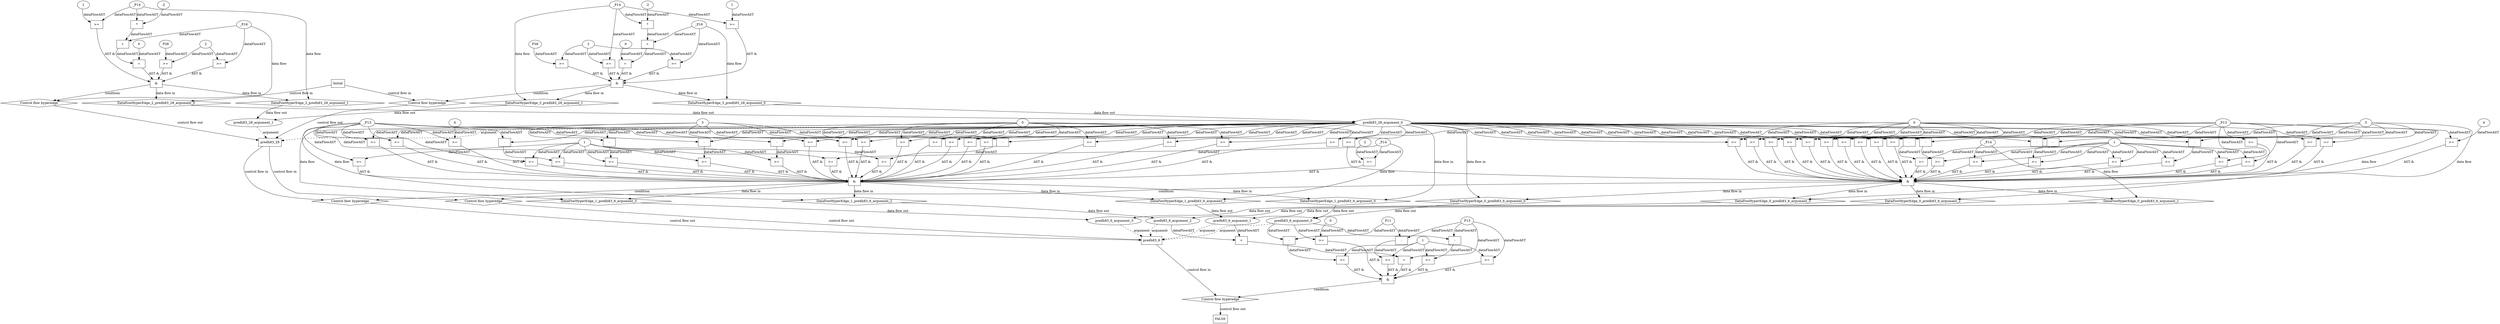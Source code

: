 digraph dag {
"predh83_28" [label="predh83_28" nodeName="predh83_28" class=cfn  shape="rect"];
"predh83_6" [label="predh83_6" nodeName="predh83_6" class=cfn  shape="rect"];
FALSE [label="FALSE" nodeName=FALSE class=cfn  shape="rect"];
Initial [label="Initial" nodeName=Initial class=cfn  shape="rect"];
ControlFowHyperEdge_0 [label="Control flow hyperedge" nodeName=ControlFowHyperEdge_0 class=controlFlowHyperEdge shape="diamond"];
"predh83_28" -> ControlFowHyperEdge_0 [label="control flow in"]
ControlFowHyperEdge_0 -> "predh83_6" [label="control flow out"]
ControlFowHyperEdge_1 [label="Control flow hyperedge" nodeName=ControlFowHyperEdge_1 class=controlFlowHyperEdge shape="diamond"];
"predh83_28" -> ControlFowHyperEdge_1 [label="control flow in"]
ControlFowHyperEdge_1 -> "predh83_6" [label="control flow out"]
ControlFowHyperEdge_2 [label="Control flow hyperedge" nodeName=ControlFowHyperEdge_2 class=controlFlowHyperEdge shape="diamond"];
"Initial" -> ControlFowHyperEdge_2 [label="control flow in"]
ControlFowHyperEdge_2 -> "predh83_28" [label="control flow out"]
ControlFowHyperEdge_3 [label="Control flow hyperedge" nodeName=ControlFowHyperEdge_3 class=controlFlowHyperEdge shape="diamond"];
"Initial" -> ControlFowHyperEdge_3 [label="control flow in"]
ControlFowHyperEdge_3 -> "predh83_28" [label="control flow out"]
ControlFowHyperEdge_4 [label="Control flow hyperedge" nodeName=ControlFowHyperEdge_4 class=controlFlowHyperEdge shape="diamond"];
"predh83_6" -> ControlFowHyperEdge_4 [label="control flow in"]
ControlFowHyperEdge_4 -> "FALSE" [label="control flow out"]
"predh83_6_argument_0" [label="predh83_6_argument_0" nodeName=argument0 class=argument  head="predh83_6" shape="oval"];
"predh83_6_argument_0" -> "predh83_6"[label="argument" style="dashed"]
"predh83_6_argument_1" [label="predh83_6_argument_1" nodeName=argument1 class=argument  head="predh83_6" shape="oval"];
"predh83_6_argument_1" -> "predh83_6"[label="argument" style="dashed"]
"predh83_6_argument_2" [label="predh83_6_argument_2" nodeName=argument2 class=argument  head="predh83_6" shape="oval"];
"predh83_6_argument_2" -> "predh83_6"[label="argument" style="dashed"]
"predh83_6_argument_3" [label="predh83_6_argument_3" nodeName=argument3 class=argument  head="predh83_6" shape="oval"];
"predh83_6_argument_3" -> "predh83_6"[label="argument" style="dashed"]
"predh83_28_argument_0" [label="predh83_28_argument_0" nodeName=argument0 class=argument  head="predh83_28" shape="oval"];
"predh83_28_argument_0" -> "predh83_28"[label="argument" style="dashed"]
"predh83_28_argument_1" [label="predh83_28_argument_1" nodeName=argument1 class=argument  head="predh83_28" shape="oval"];
"predh83_28_argument_1" -> "predh83_28"[label="argument" style="dashed"]

"xxxpredh83_6___predh83_28_0xxx_and" [label="&" nodeName="xxxpredh83_6___predh83_28_0xxx_and" class=Operator shape="rect"];
"xxxpredh83_6___predh83_28_0xxxguard18_node_0" [label=">=" nodeName="xxxpredh83_6___predh83_28_0xxxguard18_node_0" class=Operator  shape="rect"];
"predh83_28_argument_0" -> "xxxpredh83_6___predh83_28_0xxxguard18_node_0"[label="dataFlowAST"]
"xxxpredh83_6___predh83_28_0xxxguard_0_node_2" -> "xxxpredh83_6___predh83_28_0xxxguard18_node_0"[label="dataFlowAST"]

"xxxpredh83_6___predh83_28_0xxxguard18_node_0" -> "xxxpredh83_6___predh83_28_0xxx_and" [label="AST &"];
"xxxpredh83_6___predh83_28_0xxxguard20_node_0" [label=">=" nodeName="xxxpredh83_6___predh83_28_0xxxguard20_node_0" class=Operator  shape="rect"];
"xxxpredh83_6___predh83_28_0xxxguard20_node_1" [label="-" nodeName="xxxpredh83_6___predh83_28_0xxxguard20_node_1" class= Operator shape="rect"];
"xxxpredh83_6___predh83_28_0xxxguard20_node_1" -> "xxxpredh83_6___predh83_28_0xxxguard20_node_0"[label="dataFlowAST"]
"xxxpredh83_6___predh83_28_0xxxguard2_node_2" -> "xxxpredh83_6___predh83_28_0xxxguard20_node_0"[label="dataFlowAST"]
"predh83_28_argument_0" -> "xxxpredh83_6___predh83_28_0xxxguard20_node_1"[label="dataFlowAST"]
"xxxpredh83_6___predh83_28_0xxxdataFlow2_node_0" -> "xxxpredh83_6___predh83_28_0xxxguard20_node_1"[label="dataFlowAST"]

"xxxpredh83_6___predh83_28_0xxxguard20_node_0" -> "xxxpredh83_6___predh83_28_0xxx_and" [label="AST &"];
"xxxpredh83_6___predh83_28_0xxxguard8_node_0" [label=">=" nodeName="xxxpredh83_6___predh83_28_0xxxguard8_node_0" class=Operator  shape="rect"];
"xxxpredh83_6___predh83_28_0xxxguard8_node_1" [label="-" nodeName="xxxpredh83_6___predh83_28_0xxxguard8_node_1" class= Operator shape="rect"];
"xxxpredh83_6___predh83_28_0xxxguard8_node_1" -> "xxxpredh83_6___predh83_28_0xxxguard8_node_0"[label="dataFlowAST"]
"xxxpredh83_6___predh83_28_0xxxguard2_node_2" -> "xxxpredh83_6___predh83_28_0xxxguard8_node_0"[label="dataFlowAST"]
"predh83_28_argument_0" -> "xxxpredh83_6___predh83_28_0xxxguard8_node_1"[label="dataFlowAST"]
"xxxpredh83_6___predh83_28_0xxxdataFlow1_node_0" -> "xxxpredh83_6___predh83_28_0xxxguard8_node_1"[label="dataFlowAST"]

"xxxpredh83_6___predh83_28_0xxxguard8_node_0" -> "xxxpredh83_6___predh83_28_0xxx_and" [label="AST &"];
"xxxpredh83_6___predh83_28_0xxxguard1_node_0" [label=">=" nodeName="xxxpredh83_6___predh83_28_0xxxguard1_node_0" class=Operator  shape="rect"];
"predh83_28_argument_0" -> "xxxpredh83_6___predh83_28_0xxxguard1_node_0"[label="dataFlowAST"]
"xxxpredh83_6___predh83_28_0xxxguard_0_node_2" -> "xxxpredh83_6___predh83_28_0xxxguard1_node_0"[label="dataFlowAST"]

"xxxpredh83_6___predh83_28_0xxxguard1_node_0" -> "xxxpredh83_6___predh83_28_0xxx_and" [label="AST &"];
"xxxpredh83_6___predh83_28_0xxxguard9_node_0" [label=">=" nodeName="xxxpredh83_6___predh83_28_0xxxguard9_node_0" class=Operator  shape="rect"];
"predh83_28_argument_0" -> "xxxpredh83_6___predh83_28_0xxxguard9_node_0"[label="dataFlowAST"]
"xxxpredh83_6___predh83_28_0xxxguard_0_node_2" -> "xxxpredh83_6___predh83_28_0xxxguard9_node_0"[label="dataFlowAST"]

"xxxpredh83_6___predh83_28_0xxxguard9_node_0" -> "xxxpredh83_6___predh83_28_0xxx_and" [label="AST &"];
"xxxpredh83_6___predh83_28_0xxxguard17_node_0" [label=">=" nodeName="xxxpredh83_6___predh83_28_0xxxguard17_node_0" class=Operator  shape="rect"];
"predh83_28_argument_0" -> "xxxpredh83_6___predh83_28_0xxxguard17_node_0"[label="dataFlowAST"]
"xxxpredh83_6___predh83_28_0xxxdataFlow2_node_0" -> "xxxpredh83_6___predh83_28_0xxxguard17_node_0"[label="dataFlowAST"]

"xxxpredh83_6___predh83_28_0xxxguard17_node_0" -> "xxxpredh83_6___predh83_28_0xxx_and" [label="AST &"];
"xxxpredh83_6___predh83_28_0xxxguard5_node_0" [label=">=" nodeName="xxxpredh83_6___predh83_28_0xxxguard5_node_0" class=Operator  shape="rect"];
"xxxpredh83_6___predh83_28_0xxxdataFlow1_node_0" -> "xxxpredh83_6___predh83_28_0xxxguard5_node_0"[label="dataFlowAST"]
"xxxpredh83_6___predh83_28_0xxxguard2_node_2" -> "xxxpredh83_6___predh83_28_0xxxguard5_node_0"[label="dataFlowAST"]

"xxxpredh83_6___predh83_28_0xxxguard5_node_0" -> "xxxpredh83_6___predh83_28_0xxx_and" [label="AST &"];
"xxxpredh83_6___predh83_28_0xxxguard_0_node_0" [label=">=" nodeName="xxxpredh83_6___predh83_28_0xxxguard_0_node_0" class=Operator  shape="rect"];
"xxxpredh83_6___predh83_28_0xxxguard_0_node_2" [label="0" nodeName="xxxpredh83_6___predh83_28_0xxxguard_0_node_2" class=Literal ];
"predh83_28_argument_0" -> "xxxpredh83_6___predh83_28_0xxxguard_0_node_0"[label="dataFlowAST"]
"xxxpredh83_6___predh83_28_0xxxguard_0_node_2" -> "xxxpredh83_6___predh83_28_0xxxguard_0_node_0"[label="dataFlowAST"]

"xxxpredh83_6___predh83_28_0xxxguard_0_node_0" -> "xxxpredh83_6___predh83_28_0xxx_and" [label="AST &"];
"xxxpredh83_6___predh83_28_0xxxguard4_node_0" [label=">=" nodeName="xxxpredh83_6___predh83_28_0xxxguard4_node_0" class=Operator  shape="rect"];
"predh83_28_argument_0" -> "xxxpredh83_6___predh83_28_0xxxguard4_node_0"[label="dataFlowAST"]
"xxxpredh83_6___predh83_28_0xxxdataFlow2_node_0" -> "xxxpredh83_6___predh83_28_0xxxguard4_node_0"[label="dataFlowAST"]

"xxxpredh83_6___predh83_28_0xxxguard4_node_0" -> "xxxpredh83_6___predh83_28_0xxx_and" [label="AST &"];
"xxxpredh83_6___predh83_28_0xxxguard10_node_0" [label=">=" nodeName="xxxpredh83_6___predh83_28_0xxxguard10_node_0" class=Operator  shape="rect"];
"xxxpredh83_6___predh83_28_0xxxguard2_node_2" -> "xxxpredh83_6___predh83_28_0xxxguard10_node_0"[label="dataFlowAST"]
"xxxpredh83_6___predh83_28_0xxxdataFlow_0_node_0" -> "xxxpredh83_6___predh83_28_0xxxguard10_node_0"[label="dataFlowAST"]

"xxxpredh83_6___predh83_28_0xxxguard10_node_0" -> "xxxpredh83_6___predh83_28_0xxx_and" [label="AST &"];
"xxxpredh83_6___predh83_28_0xxxguard2_node_0" [label=">=" nodeName="xxxpredh83_6___predh83_28_0xxxguard2_node_0" class=Operator  shape="rect"];
"xxxpredh83_6___predh83_28_0xxxguard2_node_2" [label="1" nodeName="xxxpredh83_6___predh83_28_0xxxguard2_node_2" class=Literal ];
"xxxpredh83_6___predh83_28_0xxxdataFlow1_node_0" -> "xxxpredh83_6___predh83_28_0xxxguard2_node_0"[label="dataFlowAST"]
"xxxpredh83_6___predh83_28_0xxxguard2_node_2" -> "xxxpredh83_6___predh83_28_0xxxguard2_node_0"[label="dataFlowAST"]

"xxxpredh83_6___predh83_28_0xxxguard2_node_0" -> "xxxpredh83_6___predh83_28_0xxx_and" [label="AST &"];
"xxxpredh83_6___predh83_28_0xxxguard6_node_0" [label=">=" nodeName="xxxpredh83_6___predh83_28_0xxxguard6_node_0" class=Operator  shape="rect"];
"xxxpredh83_6___predh83_28_0xxxguard6_node_1" [label="-" nodeName="xxxpredh83_6___predh83_28_0xxxguard6_node_1" class= Operator shape="rect"];
"xxxpredh83_6___predh83_28_0xxxguard6_node_1" -> "xxxpredh83_6___predh83_28_0xxxguard6_node_0"[label="dataFlowAST"]
"xxxpredh83_6___predh83_28_0xxxguard2_node_2" -> "xxxpredh83_6___predh83_28_0xxxguard6_node_0"[label="dataFlowAST"]
"predh83_28_argument_0" -> "xxxpredh83_6___predh83_28_0xxxguard6_node_1"[label="dataFlowAST"]
"xxxpredh83_6___predh83_28_0xxxdataFlow1_node_0" -> "xxxpredh83_6___predh83_28_0xxxguard6_node_1"[label="dataFlowAST"]

"xxxpredh83_6___predh83_28_0xxxguard6_node_0" -> "xxxpredh83_6___predh83_28_0xxx_and" [label="AST &"];
"xxxpredh83_6___predh83_28_0xxxguard21_node_0" [label=">=" nodeName="xxxpredh83_6___predh83_28_0xxxguard21_node_0" class=Operator  shape="rect"];
"predh83_28_argument_0" -> "xxxpredh83_6___predh83_28_0xxxguard21_node_0"[label="dataFlowAST"]
"xxxpredh83_6___predh83_28_0xxxguard_0_node_2" -> "xxxpredh83_6___predh83_28_0xxxguard21_node_0"[label="dataFlowAST"]

"xxxpredh83_6___predh83_28_0xxxguard21_node_0" -> "xxxpredh83_6___predh83_28_0xxx_and" [label="AST &"];
"xxxpredh83_6___predh83_28_0xxxguard19_node_0" [label=">=" nodeName="xxxpredh83_6___predh83_28_0xxxguard19_node_0" class=Operator  shape="rect"];
"xxxpredh83_6___predh83_28_0xxxdataFlow1_node_0" -> "xxxpredh83_6___predh83_28_0xxxguard19_node_0"[label="dataFlowAST"]
"xxxpredh83_6___predh83_28_0xxxguard_0_node_2" -> "xxxpredh83_6___predh83_28_0xxxguard19_node_0"[label="dataFlowAST"]

"xxxpredh83_6___predh83_28_0xxxguard19_node_0" -> "xxxpredh83_6___predh83_28_0xxx_and" [label="AST &"];
"xxxpredh83_6___predh83_28_0xxxguard12_node_0" [label=">=" nodeName="xxxpredh83_6___predh83_28_0xxxguard12_node_0" class=Operator  shape="rect"];
"predh83_28_argument_0" -> "xxxpredh83_6___predh83_28_0xxxguard12_node_0"[label="dataFlowAST"]
"xxxpredh83_6___predh83_28_0xxxdataFlow1_node_0" -> "xxxpredh83_6___predh83_28_0xxxguard12_node_0"[label="dataFlowAST"]

"xxxpredh83_6___predh83_28_0xxxguard12_node_0" -> "xxxpredh83_6___predh83_28_0xxx_and" [label="AST &"];
"xxxpredh83_6___predh83_28_0xxxguard16_node_0" [label=">=" nodeName="xxxpredh83_6___predh83_28_0xxxguard16_node_0" class=Operator  shape="rect"];
"xxxpredh83_6___predh83_28_0xxxguard16_node_1" [label="-" nodeName="xxxpredh83_6___predh83_28_0xxxguard16_node_1" class= Operator shape="rect"];
"xxxpredh83_6___predh83_28_0xxxguard16_node_1" -> "xxxpredh83_6___predh83_28_0xxxguard16_node_0"[label="dataFlowAST"]
"xxxpredh83_6___predh83_28_0xxxguard2_node_2" -> "xxxpredh83_6___predh83_28_0xxxguard16_node_0"[label="dataFlowAST"]
"predh83_28_argument_0" -> "xxxpredh83_6___predh83_28_0xxxguard16_node_1"[label="dataFlowAST"]
"xxxpredh83_6___predh83_28_0xxxdataFlow2_node_0" -> "xxxpredh83_6___predh83_28_0xxxguard16_node_1"[label="dataFlowAST"]

"xxxpredh83_6___predh83_28_0xxxguard16_node_0" -> "xxxpredh83_6___predh83_28_0xxx_and" [label="AST &"];
"xxxpredh83_6___predh83_28_0xxxguard7_node_0" [label=">=" nodeName="xxxpredh83_6___predh83_28_0xxxguard7_node_0" class=Operator  shape="rect"];
"predh83_28_argument_0" -> "xxxpredh83_6___predh83_28_0xxxguard7_node_0"[label="dataFlowAST"]
"xxxpredh83_6___predh83_28_0xxxguard_0_node_2" -> "xxxpredh83_6___predh83_28_0xxxguard7_node_0"[label="dataFlowAST"]

"xxxpredh83_6___predh83_28_0xxxguard7_node_0" -> "xxxpredh83_6___predh83_28_0xxx_and" [label="AST &"];
"xxxpredh83_6___predh83_28_0xxxguard3_node_0" [label=">=" nodeName="xxxpredh83_6___predh83_28_0xxxguard3_node_0" class=Operator  shape="rect"];
"xxxpredh83_6___predh83_28_0xxxdataFlow1_node_0" -> "xxxpredh83_6___predh83_28_0xxxguard3_node_0"[label="dataFlowAST"]
"xxxpredh83_6___predh83_28_0xxxguard_0_node_2" -> "xxxpredh83_6___predh83_28_0xxxguard3_node_0"[label="dataFlowAST"]

"xxxpredh83_6___predh83_28_0xxxguard3_node_0" -> "xxxpredh83_6___predh83_28_0xxx_and" [label="AST &"];
"xxxpredh83_6___predh83_28_0xxxguard13_node_0" [label=">=" nodeName="xxxpredh83_6___predh83_28_0xxxguard13_node_0" class=Operator  shape="rect"];
"predh83_28_argument_0" -> "xxxpredh83_6___predh83_28_0xxxguard13_node_0"[label="dataFlowAST"]
"xxxpredh83_6___predh83_28_0xxxguard_0_node_2" -> "xxxpredh83_6___predh83_28_0xxxguard13_node_0"[label="dataFlowAST"]

"xxxpredh83_6___predh83_28_0xxxguard13_node_0" -> "xxxpredh83_6___predh83_28_0xxx_and" [label="AST &"];
"xxxpredh83_6___predh83_28_0xxxguard22_node_0" [label=">=" nodeName="xxxpredh83_6___predh83_28_0xxxguard22_node_0" class=Operator  shape="rect"];
"predh83_28_argument_0" -> "xxxpredh83_6___predh83_28_0xxxguard22_node_0"[label="dataFlowAST"]
"xxxpredh83_6___predh83_28_0xxxguard_0_node_2" -> "xxxpredh83_6___predh83_28_0xxxguard22_node_0"[label="dataFlowAST"]

"xxxpredh83_6___predh83_28_0xxxguard22_node_0" -> "xxxpredh83_6___predh83_28_0xxx_and" [label="AST &"];
"xxxpredh83_6___predh83_28_0xxxguard14_node_0" [label=">=" nodeName="xxxpredh83_6___predh83_28_0xxxguard14_node_0" class=Operator  shape="rect"];
"xxxpredh83_6___predh83_28_0xxxguard14_node_2" [label="4" nodeName="xxxpredh83_6___predh83_28_0xxxguard14_node_2" class=Literal ];
"xxxpredh83_6___predh83_28_0xxxdataFlow1_node_0" -> "xxxpredh83_6___predh83_28_0xxxguard14_node_0"[label="dataFlowAST"]
"xxxpredh83_6___predh83_28_0xxxguard14_node_2" -> "xxxpredh83_6___predh83_28_0xxxguard14_node_0"[label="dataFlowAST"]

"xxxpredh83_6___predh83_28_0xxxguard14_node_0" -> "xxxpredh83_6___predh83_28_0xxx_and" [label="AST &"];
"xxxpredh83_6___predh83_28_0xxxguard11_node_0" [label=">=" nodeName="xxxpredh83_6___predh83_28_0xxxguard11_node_0" class=Operator  shape="rect"];
"xxxpredh83_6___predh83_28_0xxxguard11_node_1" [label="-" nodeName="xxxpredh83_6___predh83_28_0xxxguard11_node_1" class= Operator shape="rect"];
"xxxpredh83_6___predh83_28_0xxxguard11_node_1" -> "xxxpredh83_6___predh83_28_0xxxguard11_node_0"[label="dataFlowAST"]
"xxxpredh83_6___predh83_28_0xxxguard2_node_2" -> "xxxpredh83_6___predh83_28_0xxxguard11_node_0"[label="dataFlowAST"]
"predh83_28_argument_0" -> "xxxpredh83_6___predh83_28_0xxxguard11_node_1"[label="dataFlowAST"]
"xxxpredh83_6___predh83_28_0xxxdataFlow2_node_0" -> "xxxpredh83_6___predh83_28_0xxxguard11_node_1"[label="dataFlowAST"]

"xxxpredh83_6___predh83_28_0xxxguard11_node_0" -> "xxxpredh83_6___predh83_28_0xxx_and" [label="AST &"];
"xxxpredh83_6___predh83_28_0xxxguard15_node_0" [label=">=" nodeName="xxxpredh83_6___predh83_28_0xxxguard15_node_0" class=Operator  shape="rect"];
"predh83_28_argument_0" -> "xxxpredh83_6___predh83_28_0xxxguard15_node_0"[label="dataFlowAST"]
"xxxpredh83_6___predh83_28_0xxxdataFlow1_node_0" -> "xxxpredh83_6___predh83_28_0xxxguard15_node_0"[label="dataFlowAST"]

"xxxpredh83_6___predh83_28_0xxxguard15_node_0" -> "xxxpredh83_6___predh83_28_0xxx_and" [label="AST &"];
"xxxpredh83_6___predh83_28_0xxx_and" -> "ControlFowHyperEdge_0" [label="condition"];
"xxxpredh83_6___predh83_28_0xxxdataFlow_0_node_0" [label="_P14" nodeName="xxxpredh83_6___predh83_28_0xxxdataFlow_0_node_0" class=Constant ];

"xxxpredh83_6___predh83_28_0xxxdataFlow_0_node_0" -> "DataFowHyperEdge_0_predh83_6_argument_1" [label="data flow"];
"xxxpredh83_6___predh83_28_0xxxdataFlow1_node_0" [label="_P13" nodeName="xxxpredh83_6___predh83_28_0xxxdataFlow1_node_0" class=Constant ];

"xxxpredh83_6___predh83_28_0xxxdataFlow1_node_0" -> "DataFowHyperEdge_0_predh83_6_argument_2" [label="data flow"];
"xxxpredh83_6___predh83_28_0xxxdataFlow2_node_0" [label="3" nodeName="xxxpredh83_6___predh83_28_0xxxdataFlow2_node_0" class=Literal ];

"xxxpredh83_6___predh83_28_0xxxdataFlow2_node_0" -> "DataFowHyperEdge_0_predh83_6_argument_3" [label="data flow"];
"xxxpredh83_6___predh83_28_1xxx_and" [label="&" nodeName="xxxpredh83_6___predh83_28_1xxx_and" class=Operator shape="rect"];
"xxxpredh83_6___predh83_28_1xxxguard12_node_0" [label=">=" nodeName="xxxpredh83_6___predh83_28_1xxxguard12_node_0" class=Operator  shape="rect"];
"predh83_28_argument_0" -> "xxxpredh83_6___predh83_28_1xxxguard12_node_0"[label="dataFlowAST"]
"xxxpredh83_6___predh83_28_1xxxguard2_node_2" -> "xxxpredh83_6___predh83_28_1xxxguard12_node_0"[label="dataFlowAST"]

"xxxpredh83_6___predh83_28_1xxxguard12_node_0" -> "xxxpredh83_6___predh83_28_1xxx_and" [label="AST &"];
"xxxpredh83_6___predh83_28_1xxxguard3_node_0" [label=">=" nodeName="xxxpredh83_6___predh83_28_1xxxguard3_node_0" class=Operator  shape="rect"];
"predh83_28_argument_0" -> "xxxpredh83_6___predh83_28_1xxxguard3_node_0"[label="dataFlowAST"]
"xxxpredh83_6___predh83_28_1xxxguard2_node_2" -> "xxxpredh83_6___predh83_28_1xxxguard3_node_0"[label="dataFlowAST"]

"xxxpredh83_6___predh83_28_1xxxguard3_node_0" -> "xxxpredh83_6___predh83_28_1xxx_and" [label="AST &"];
"xxxpredh83_6___predh83_28_1xxxguard_0_node_0" [label=">=" nodeName="xxxpredh83_6___predh83_28_1xxxguard_0_node_0" class=Operator  shape="rect"];
"xxxpredh83_6___predh83_28_1xxxguard_0_node_1" [label="-" nodeName="xxxpredh83_6___predh83_28_1xxxguard_0_node_1" class= Operator shape="rect"];
"xxxpredh83_6___predh83_28_1xxxguard_0_node_4" [label="1" nodeName="xxxpredh83_6___predh83_28_1xxxguard_0_node_4" class=Literal ];
"xxxpredh83_6___predh83_28_1xxxguard_0_node_1" -> "xxxpredh83_6___predh83_28_1xxxguard_0_node_0"[label="dataFlowAST"]
"xxxpredh83_6___predh83_28_1xxxguard_0_node_4" -> "xxxpredh83_6___predh83_28_1xxxguard_0_node_0"[label="dataFlowAST"]
"predh83_28_argument_0" -> "xxxpredh83_6___predh83_28_1xxxguard_0_node_1"[label="dataFlowAST"]
"xxxpredh83_6___predh83_28_1xxxdataFlow1_node_0" -> "xxxpredh83_6___predh83_28_1xxxguard_0_node_1"[label="dataFlowAST"]

"xxxpredh83_6___predh83_28_1xxxguard_0_node_0" -> "xxxpredh83_6___predh83_28_1xxx_and" [label="AST &"];
"xxxpredh83_6___predh83_28_1xxxguard9_node_0" [label=">=" nodeName="xxxpredh83_6___predh83_28_1xxxguard9_node_0" class=Operator  shape="rect"];
"predh83_28_argument_0" -> "xxxpredh83_6___predh83_28_1xxxguard9_node_0"[label="dataFlowAST"]
"xxxpredh83_6___predh83_28_1xxxdataFlow2_node_0" -> "xxxpredh83_6___predh83_28_1xxxguard9_node_0"[label="dataFlowAST"]

"xxxpredh83_6___predh83_28_1xxxguard9_node_0" -> "xxxpredh83_6___predh83_28_1xxx_and" [label="AST &"];
"xxxpredh83_6___predh83_28_1xxxguard10_node_0" [label=">=" nodeName="xxxpredh83_6___predh83_28_1xxxguard10_node_0" class=Operator  shape="rect"];
"xxxpredh83_6___predh83_28_1xxxguard10_node_2" [label="2" nodeName="xxxpredh83_6___predh83_28_1xxxguard10_node_2" class=Literal ];
"xxxpredh83_6___predh83_28_1xxxdataFlow_0_node_0" -> "xxxpredh83_6___predh83_28_1xxxguard10_node_0"[label="dataFlowAST"]
"xxxpredh83_6___predh83_28_1xxxguard10_node_2" -> "xxxpredh83_6___predh83_28_1xxxguard10_node_0"[label="dataFlowAST"]

"xxxpredh83_6___predh83_28_1xxxguard10_node_0" -> "xxxpredh83_6___predh83_28_1xxx_and" [label="AST &"];
"xxxpredh83_6___predh83_28_1xxxguard15_node_0" [label=">=" nodeName="xxxpredh83_6___predh83_28_1xxxguard15_node_0" class=Operator  shape="rect"];
"predh83_28_argument_0" -> "xxxpredh83_6___predh83_28_1xxxguard15_node_0"[label="dataFlowAST"]
"xxxpredh83_6___predh83_28_1xxxguard2_node_2" -> "xxxpredh83_6___predh83_28_1xxxguard15_node_0"[label="dataFlowAST"]

"xxxpredh83_6___predh83_28_1xxxguard15_node_0" -> "xxxpredh83_6___predh83_28_1xxx_and" [label="AST &"];
"xxxpredh83_6___predh83_28_1xxxguard13_node_0" [label=">=" nodeName="xxxpredh83_6___predh83_28_1xxxguard13_node_0" class=Operator  shape="rect"];
"xxxpredh83_6___predh83_28_1xxxguard13_node_1" [label="-" nodeName="xxxpredh83_6___predh83_28_1xxxguard13_node_1" class= Operator shape="rect"];
"xxxpredh83_6___predh83_28_1xxxguard13_node_1" -> "xxxpredh83_6___predh83_28_1xxxguard13_node_0"[label="dataFlowAST"]
"xxxpredh83_6___predh83_28_1xxxguard_0_node_4" -> "xxxpredh83_6___predh83_28_1xxxguard13_node_0"[label="dataFlowAST"]
"predh83_28_argument_0" -> "xxxpredh83_6___predh83_28_1xxxguard13_node_1"[label="dataFlowAST"]
"xxxpredh83_6___predh83_28_1xxxdataFlow2_node_0" -> "xxxpredh83_6___predh83_28_1xxxguard13_node_1"[label="dataFlowAST"]

"xxxpredh83_6___predh83_28_1xxxguard13_node_0" -> "xxxpredh83_6___predh83_28_1xxx_and" [label="AST &"];
"xxxpredh83_6___predh83_28_1xxxguard21_node_0" [label=">=" nodeName="xxxpredh83_6___predh83_28_1xxxguard21_node_0" class=Operator  shape="rect"];
"xxxpredh83_6___predh83_28_1xxxdataFlow1_node_0" -> "xxxpredh83_6___predh83_28_1xxxguard21_node_0"[label="dataFlowAST"]
"xxxpredh83_6___predh83_28_1xxxguard2_node_2" -> "xxxpredh83_6___predh83_28_1xxxguard21_node_0"[label="dataFlowAST"]

"xxxpredh83_6___predh83_28_1xxxguard21_node_0" -> "xxxpredh83_6___predh83_28_1xxx_and" [label="AST &"];
"xxxpredh83_6___predh83_28_1xxxguard8_node_0" [label=">=" nodeName="xxxpredh83_6___predh83_28_1xxxguard8_node_0" class=Operator  shape="rect"];
"predh83_28_argument_0" -> "xxxpredh83_6___predh83_28_1xxxguard8_node_0"[label="dataFlowAST"]
"xxxpredh83_6___predh83_28_1xxxguard2_node_2" -> "xxxpredh83_6___predh83_28_1xxxguard8_node_0"[label="dataFlowAST"]

"xxxpredh83_6___predh83_28_1xxxguard8_node_0" -> "xxxpredh83_6___predh83_28_1xxx_and" [label="AST &"];
"xxxpredh83_6___predh83_28_1xxxguard5_node_0" [label=">=" nodeName="xxxpredh83_6___predh83_28_1xxxguard5_node_0" class=Operator  shape="rect"];
"xxxpredh83_6___predh83_28_1xxxguard5_node_2" [label="4" nodeName="xxxpredh83_6___predh83_28_1xxxguard5_node_2" class=Literal ];
"xxxpredh83_6___predh83_28_1xxxdataFlow1_node_0" -> "xxxpredh83_6___predh83_28_1xxxguard5_node_0"[label="dataFlowAST"]
"xxxpredh83_6___predh83_28_1xxxguard5_node_2" -> "xxxpredh83_6___predh83_28_1xxxguard5_node_0"[label="dataFlowAST"]

"xxxpredh83_6___predh83_28_1xxxguard5_node_0" -> "xxxpredh83_6___predh83_28_1xxx_and" [label="AST &"];
"xxxpredh83_6___predh83_28_1xxxguard2_node_0" [label=">=" nodeName="xxxpredh83_6___predh83_28_1xxxguard2_node_0" class=Operator  shape="rect"];
"xxxpredh83_6___predh83_28_1xxxguard2_node_2" [label="0" nodeName="xxxpredh83_6___predh83_28_1xxxguard2_node_2" class=Literal ];
"predh83_28_argument_0" -> "xxxpredh83_6___predh83_28_1xxxguard2_node_0"[label="dataFlowAST"]
"xxxpredh83_6___predh83_28_1xxxguard2_node_2" -> "xxxpredh83_6___predh83_28_1xxxguard2_node_0"[label="dataFlowAST"]

"xxxpredh83_6___predh83_28_1xxxguard2_node_0" -> "xxxpredh83_6___predh83_28_1xxx_and" [label="AST &"];
"xxxpredh83_6___predh83_28_1xxxguard22_node_0" [label=">=" nodeName="xxxpredh83_6___predh83_28_1xxxguard22_node_0" class=Operator  shape="rect"];
"xxxpredh83_6___predh83_28_1xxxguard22_node_1" [label="-" nodeName="xxxpredh83_6___predh83_28_1xxxguard22_node_1" class= Operator shape="rect"];
"xxxpredh83_6___predh83_28_1xxxguard22_node_1" -> "xxxpredh83_6___predh83_28_1xxxguard22_node_0"[label="dataFlowAST"]
"xxxpredh83_6___predh83_28_1xxxguard_0_node_4" -> "xxxpredh83_6___predh83_28_1xxxguard22_node_0"[label="dataFlowAST"]
"predh83_28_argument_0" -> "xxxpredh83_6___predh83_28_1xxxguard22_node_1"[label="dataFlowAST"]
"xxxpredh83_6___predh83_28_1xxxdataFlow2_node_0" -> "xxxpredh83_6___predh83_28_1xxxguard22_node_1"[label="dataFlowAST"]

"xxxpredh83_6___predh83_28_1xxxguard22_node_0" -> "xxxpredh83_6___predh83_28_1xxx_and" [label="AST &"];
"xxxpredh83_6___predh83_28_1xxxguard19_node_0" [label=">=" nodeName="xxxpredh83_6___predh83_28_1xxxguard19_node_0" class=Operator  shape="rect"];
"predh83_28_argument_0" -> "xxxpredh83_6___predh83_28_1xxxguard19_node_0"[label="dataFlowAST"]
"xxxpredh83_6___predh83_28_1xxxdataFlow1_node_0" -> "xxxpredh83_6___predh83_28_1xxxguard19_node_0"[label="dataFlowAST"]

"xxxpredh83_6___predh83_28_1xxxguard19_node_0" -> "xxxpredh83_6___predh83_28_1xxx_and" [label="AST &"];
"xxxpredh83_6___predh83_28_1xxxguard23_node_0" [label=">=" nodeName="xxxpredh83_6___predh83_28_1xxxguard23_node_0" class=Operator  shape="rect"];
"predh83_28_argument_0" -> "xxxpredh83_6___predh83_28_1xxxguard23_node_0"[label="dataFlowAST"]
"xxxpredh83_6___predh83_28_1xxxdataFlow2_node_0" -> "xxxpredh83_6___predh83_28_1xxxguard23_node_0"[label="dataFlowAST"]

"xxxpredh83_6___predh83_28_1xxxguard23_node_0" -> "xxxpredh83_6___predh83_28_1xxx_and" [label="AST &"];
"xxxpredh83_6___predh83_28_1xxxguard4_node_0" [label=">=" nodeName="xxxpredh83_6___predh83_28_1xxxguard4_node_0" class=Operator  shape="rect"];
"xxxpredh83_6___predh83_28_1xxxdataFlow1_node_0" -> "xxxpredh83_6___predh83_28_1xxxguard4_node_0"[label="dataFlowAST"]
"xxxpredh83_6___predh83_28_1xxxguard2_node_2" -> "xxxpredh83_6___predh83_28_1xxxguard4_node_0"[label="dataFlowAST"]

"xxxpredh83_6___predh83_28_1xxxguard4_node_0" -> "xxxpredh83_6___predh83_28_1xxx_and" [label="AST &"];
"xxxpredh83_6___predh83_28_1xxxguard1_node_0" [label=">=" nodeName="xxxpredh83_6___predh83_28_1xxxguard1_node_0" class=Operator  shape="rect"];
"xxxpredh83_6___predh83_28_1xxxguard1_node_1" [label="-" nodeName="xxxpredh83_6___predh83_28_1xxxguard1_node_1" class= Operator shape="rect"];
"xxxpredh83_6___predh83_28_1xxxguard1_node_1" -> "xxxpredh83_6___predh83_28_1xxxguard1_node_0"[label="dataFlowAST"]
"xxxpredh83_6___predh83_28_1xxxguard_0_node_4" -> "xxxpredh83_6___predh83_28_1xxxguard1_node_0"[label="dataFlowAST"]
"predh83_28_argument_0" -> "xxxpredh83_6___predh83_28_1xxxguard1_node_1"[label="dataFlowAST"]
"xxxpredh83_6___predh83_28_1xxxdataFlow1_node_0" -> "xxxpredh83_6___predh83_28_1xxxguard1_node_1"[label="dataFlowAST"]

"xxxpredh83_6___predh83_28_1xxxguard1_node_0" -> "xxxpredh83_6___predh83_28_1xxx_and" [label="AST &"];
"xxxpredh83_6___predh83_28_1xxxguard18_node_0" [label=">=" nodeName="xxxpredh83_6___predh83_28_1xxxguard18_node_0" class=Operator  shape="rect"];
"xxxpredh83_6___predh83_28_1xxxdataFlow1_node_0" -> "xxxpredh83_6___predh83_28_1xxxguard18_node_0"[label="dataFlowAST"]
"xxxpredh83_6___predh83_28_1xxxguard_0_node_4" -> "xxxpredh83_6___predh83_28_1xxxguard18_node_0"[label="dataFlowAST"]

"xxxpredh83_6___predh83_28_1xxxguard18_node_0" -> "xxxpredh83_6___predh83_28_1xxx_and" [label="AST &"];
"xxxpredh83_6___predh83_28_1xxxguard6_node_0" [label=">=" nodeName="xxxpredh83_6___predh83_28_1xxxguard6_node_0" class=Operator  shape="rect"];
"predh83_28_argument_0" -> "xxxpredh83_6___predh83_28_1xxxguard6_node_0"[label="dataFlowAST"]
"xxxpredh83_6___predh83_28_1xxxguard2_node_2" -> "xxxpredh83_6___predh83_28_1xxxguard6_node_0"[label="dataFlowAST"]

"xxxpredh83_6___predh83_28_1xxxguard6_node_0" -> "xxxpredh83_6___predh83_28_1xxx_and" [label="AST &"];
"xxxpredh83_6___predh83_28_1xxxguard20_node_0" [label=">=" nodeName="xxxpredh83_6___predh83_28_1xxxguard20_node_0" class=Operator  shape="rect"];
"predh83_28_argument_0" -> "xxxpredh83_6___predh83_28_1xxxguard20_node_0"[label="dataFlowAST"]
"xxxpredh83_6___predh83_28_1xxxguard2_node_2" -> "xxxpredh83_6___predh83_28_1xxxguard20_node_0"[label="dataFlowAST"]

"xxxpredh83_6___predh83_28_1xxxguard20_node_0" -> "xxxpredh83_6___predh83_28_1xxx_and" [label="AST &"];
"xxxpredh83_6___predh83_28_1xxxguard16_node_0" [label=">=" nodeName="xxxpredh83_6___predh83_28_1xxxguard16_node_0" class=Operator  shape="rect"];
"xxxpredh83_6___predh83_28_1xxxdataFlow_0_node_0" -> "xxxpredh83_6___predh83_28_1xxxguard16_node_0"[label="dataFlowAST"]
"xxxpredh83_6___predh83_28_1xxxdataFlow1_node_0" -> "xxxpredh83_6___predh83_28_1xxxguard16_node_0"[label="dataFlowAST"]

"xxxpredh83_6___predh83_28_1xxxguard16_node_0" -> "xxxpredh83_6___predh83_28_1xxx_and" [label="AST &"];
"xxxpredh83_6___predh83_28_1xxxguard11_node_0" [label=">=" nodeName="xxxpredh83_6___predh83_28_1xxxguard11_node_0" class=Operator  shape="rect"];
"xxxpredh83_6___predh83_28_1xxxdataFlow1_node_0" -> "xxxpredh83_6___predh83_28_1xxxguard11_node_0"[label="dataFlowAST"]
"xxxpredh83_6___predh83_28_1xxxguard_0_node_4" -> "xxxpredh83_6___predh83_28_1xxxguard11_node_0"[label="dataFlowAST"]

"xxxpredh83_6___predh83_28_1xxxguard11_node_0" -> "xxxpredh83_6___predh83_28_1xxx_and" [label="AST &"];
"xxxpredh83_6___predh83_28_1xxxguard7_node_0" [label=">=" nodeName="xxxpredh83_6___predh83_28_1xxxguard7_node_0" class=Operator  shape="rect"];
"predh83_28_argument_0" -> "xxxpredh83_6___predh83_28_1xxxguard7_node_0"[label="dataFlowAST"]
"xxxpredh83_6___predh83_28_1xxxdataFlow1_node_0" -> "xxxpredh83_6___predh83_28_1xxxguard7_node_0"[label="dataFlowAST"]

"xxxpredh83_6___predh83_28_1xxxguard7_node_0" -> "xxxpredh83_6___predh83_28_1xxx_and" [label="AST &"];
"xxxpredh83_6___predh83_28_1xxxguard17_node_0" [label=">=" nodeName="xxxpredh83_6___predh83_28_1xxxguard17_node_0" class=Operator  shape="rect"];
"xxxpredh83_6___predh83_28_1xxxguard17_node_1" [label="-" nodeName="xxxpredh83_6___predh83_28_1xxxguard17_node_1" class= Operator shape="rect"];
"xxxpredh83_6___predh83_28_1xxxguard17_node_1" -> "xxxpredh83_6___predh83_28_1xxxguard17_node_0"[label="dataFlowAST"]
"xxxpredh83_6___predh83_28_1xxxguard_0_node_4" -> "xxxpredh83_6___predh83_28_1xxxguard17_node_0"[label="dataFlowAST"]
"predh83_28_argument_0" -> "xxxpredh83_6___predh83_28_1xxxguard17_node_1"[label="dataFlowAST"]
"xxxpredh83_6___predh83_28_1xxxdataFlow2_node_0" -> "xxxpredh83_6___predh83_28_1xxxguard17_node_1"[label="dataFlowAST"]

"xxxpredh83_6___predh83_28_1xxxguard17_node_0" -> "xxxpredh83_6___predh83_28_1xxx_and" [label="AST &"];
"xxxpredh83_6___predh83_28_1xxxguard14_node_0" [label=">=" nodeName="xxxpredh83_6___predh83_28_1xxxguard14_node_0" class=Operator  shape="rect"];
"predh83_28_argument_0" -> "xxxpredh83_6___predh83_28_1xxxguard14_node_0"[label="dataFlowAST"]
"xxxpredh83_6___predh83_28_1xxxguard2_node_2" -> "xxxpredh83_6___predh83_28_1xxxguard14_node_0"[label="dataFlowAST"]

"xxxpredh83_6___predh83_28_1xxxguard14_node_0" -> "xxxpredh83_6___predh83_28_1xxx_and" [label="AST &"];
"xxxpredh83_6___predh83_28_1xxx_and" -> "ControlFowHyperEdge_1" [label="condition"];
"xxxpredh83_6___predh83_28_1xxxdataFlow_0_node_0" [label="_P14" nodeName="xxxpredh83_6___predh83_28_1xxxdataFlow_0_node_0" class=Constant ];

"xxxpredh83_6___predh83_28_1xxxdataFlow_0_node_0" -> "DataFowHyperEdge_1_predh83_6_argument_1" [label="data flow"];
"xxxpredh83_6___predh83_28_1xxxdataFlow1_node_0" [label="_P13" nodeName="xxxpredh83_6___predh83_28_1xxxdataFlow1_node_0" class=Constant ];

"xxxpredh83_6___predh83_28_1xxxdataFlow1_node_0" -> "DataFowHyperEdge_1_predh83_6_argument_2" [label="data flow"];
"xxxpredh83_6___predh83_28_1xxxdataFlow2_node_0" [label="3" nodeName="xxxpredh83_6___predh83_28_1xxxdataFlow2_node_0" class=Literal ];

"xxxpredh83_6___predh83_28_1xxxdataFlow2_node_0" -> "DataFowHyperEdge_1_predh83_6_argument_3" [label="data flow"];
"xxxpredh83_28___Initial_2xxx_and" [label="&" nodeName="xxxpredh83_28___Initial_2xxx_and" class=Operator shape="rect"];
"xxxpredh83_28___Initial_2xxxguard_0_node_0" [label=">=" nodeName="xxxpredh83_28___Initial_2xxxguard_0_node_0" class=Operator  shape="rect"];
"xxxpredh83_28___Initial_2xxxguard_0_node_1" [label="1" nodeName="xxxpredh83_28___Initial_2xxxguard_0_node_1" class=Literal ];
"xxxpredh83_28___Initial_2xxxguard_0_node_1" -> "xxxpredh83_28___Initial_2xxxguard_0_node_0"[label="dataFlowAST"]
"xxxpredh83_28___Initial_2xxxdataFlow1_node_0" -> "xxxpredh83_28___Initial_2xxxguard_0_node_0"[label="dataFlowAST"]

"xxxpredh83_28___Initial_2xxxguard_0_node_0" -> "xxxpredh83_28___Initial_2xxx_and" [label="AST &"];
"xxxpredh83_28___Initial_2xxxguard1_node_0" [label=">=" nodeName="xxxpredh83_28___Initial_2xxxguard1_node_0" class=Operator  shape="rect"];
"xxxpredh83_28___Initial_2xxxguard1_node_2" [label="2" nodeName="xxxpredh83_28___Initial_2xxxguard1_node_2" class=Literal ];
"xxxpredh83_28___Initial_2xxxdataFlow_0_node_0" -> "xxxpredh83_28___Initial_2xxxguard1_node_0"[label="dataFlowAST"]
"xxxpredh83_28___Initial_2xxxguard1_node_2" -> "xxxpredh83_28___Initial_2xxxguard1_node_0"[label="dataFlowAST"]

"xxxpredh83_28___Initial_2xxxguard1_node_0" -> "xxxpredh83_28___Initial_2xxx_and" [label="AST &"];
"xxxpredh83_28___Initial_2xxxguard2_node_0" [label=">=" nodeName="xxxpredh83_28___Initial_2xxxguard2_node_0" class=Operator  shape="rect"];
"xxxpredh83_28___Initial_2xxxguard2_node_1" [label="P38" nodeName="xxxpredh83_28___Initial_2xxxguard2_node_1" class=Constant ];
"xxxpredh83_28___Initial_2xxxguard2_node_1" -> "xxxpredh83_28___Initial_2xxxguard2_node_0"[label="dataFlowAST"]
"xxxpredh83_28___Initial_2xxxguard1_node_2" -> "xxxpredh83_28___Initial_2xxxguard2_node_0"[label="dataFlowAST"]

"xxxpredh83_28___Initial_2xxxguard2_node_0" -> "xxxpredh83_28___Initial_2xxx_and" [label="AST &"];
"xxxpredh83_28___Initial_2xxxguard3_node_0" [label="=" nodeName="xxxpredh83_28___Initial_2xxxguard3_node_0" class=Operator  shape="rect"];
"xxxpredh83_28___Initial_2xxxguard3_node_1" [label="+" nodeName="xxxpredh83_28___Initial_2xxxguard3_node_1" class= Operator shape="rect"];
"xxxpredh83_28___Initial_2xxxguard3_node_2" [label="*" nodeName="xxxpredh83_28___Initial_2xxxguard3_node_2" class=Operator  shape="rect"];
"xxxpredh83_28___Initial_2xxxguard3_node_3" [label="-2" nodeName="xxxpredh83_28___Initial_2xxxguard3_node_3" class=Coeff ];
"xxxpredh83_28___Initial_2xxxguard3_node_6" [label="0" nodeName="xxxpredh83_28___Initial_2xxxguard3_node_6" class=Literal ];
"xxxpredh83_28___Initial_2xxxguard3_node_1" -> "xxxpredh83_28___Initial_2xxxguard3_node_0"[label="dataFlowAST"]
"xxxpredh83_28___Initial_2xxxguard3_node_6" -> "xxxpredh83_28___Initial_2xxxguard3_node_0"[label="dataFlowAST"]
"xxxpredh83_28___Initial_2xxxguard3_node_2" -> "xxxpredh83_28___Initial_2xxxguard3_node_1"[label="dataFlowAST"]
"xxxpredh83_28___Initial_2xxxdataFlow_0_node_0" -> "xxxpredh83_28___Initial_2xxxguard3_node_1"[label="dataFlowAST"]
"xxxpredh83_28___Initial_2xxxguard3_node_3" -> "xxxpredh83_28___Initial_2xxxguard3_node_2"[label="dataFlowAST"]
"xxxpredh83_28___Initial_2xxxdataFlow1_node_0" -> "xxxpredh83_28___Initial_2xxxguard3_node_2"[label="dataFlowAST"]

"xxxpredh83_28___Initial_2xxxguard3_node_0" -> "xxxpredh83_28___Initial_2xxx_and" [label="AST &"];
"xxxpredh83_28___Initial_2xxx_and" -> "ControlFowHyperEdge_2" [label="condition"];
"xxxpredh83_28___Initial_2xxxdataFlow_0_node_0" [label="_P16" nodeName="xxxpredh83_28___Initial_2xxxdataFlow_0_node_0" class=Constant ];

"xxxpredh83_28___Initial_2xxxdataFlow_0_node_0" -> "DataFowHyperEdge_2_predh83_28_argument_0" [label="data flow"];
"xxxpredh83_28___Initial_2xxxdataFlow1_node_0" [label="_P14" nodeName="xxxpredh83_28___Initial_2xxxdataFlow1_node_0" class=Constant ];

"xxxpredh83_28___Initial_2xxxdataFlow1_node_0" -> "DataFowHyperEdge_2_predh83_28_argument_1" [label="data flow"];
"xxxpredh83_28___Initial_3xxx_and" [label="&" nodeName="xxxpredh83_28___Initial_3xxx_and" class=Operator shape="rect"];
"xxxpredh83_28___Initial_3xxxguard4_node_0" [label=">=" nodeName="xxxpredh83_28___Initial_3xxxguard4_node_0" class=Operator  shape="rect"];
"xxxpredh83_28___Initial_3xxxdataFlow_0_node_0" -> "xxxpredh83_28___Initial_3xxxguard4_node_0"[label="dataFlowAST"]
"xxxpredh83_28___Initial_3xxxguard1_node_2" -> "xxxpredh83_28___Initial_3xxxguard4_node_0"[label="dataFlowAST"]

"xxxpredh83_28___Initial_3xxxguard4_node_0" -> "xxxpredh83_28___Initial_3xxx_and" [label="AST &"];
"xxxpredh83_28___Initial_3xxxguard_0_node_0" [label="=" nodeName="xxxpredh83_28___Initial_3xxxguard_0_node_0" class=Operator  shape="rect"];
"xxxpredh83_28___Initial_3xxxguard_0_node_1" [label="+" nodeName="xxxpredh83_28___Initial_3xxxguard_0_node_1" class= Operator shape="rect"];
"xxxpredh83_28___Initial_3xxxguard_0_node_2" [label="*" nodeName="xxxpredh83_28___Initial_3xxxguard_0_node_2" class=Operator  shape="rect"];
"xxxpredh83_28___Initial_3xxxguard_0_node_3" [label="-2" nodeName="xxxpredh83_28___Initial_3xxxguard_0_node_3" class=Coeff ];
"xxxpredh83_28___Initial_3xxxguard_0_node_6" [label="0" nodeName="xxxpredh83_28___Initial_3xxxguard_0_node_6" class=Literal ];
"xxxpredh83_28___Initial_3xxxguard_0_node_1" -> "xxxpredh83_28___Initial_3xxxguard_0_node_0"[label="dataFlowAST"]
"xxxpredh83_28___Initial_3xxxguard_0_node_6" -> "xxxpredh83_28___Initial_3xxxguard_0_node_0"[label="dataFlowAST"]
"xxxpredh83_28___Initial_3xxxguard_0_node_2" -> "xxxpredh83_28___Initial_3xxxguard_0_node_1"[label="dataFlowAST"]
"xxxpredh83_28___Initial_3xxxdataFlow_0_node_0" -> "xxxpredh83_28___Initial_3xxxguard_0_node_1"[label="dataFlowAST"]
"xxxpredh83_28___Initial_3xxxguard_0_node_3" -> "xxxpredh83_28___Initial_3xxxguard_0_node_2"[label="dataFlowAST"]
"xxxpredh83_28___Initial_3xxxdataFlow1_node_0" -> "xxxpredh83_28___Initial_3xxxguard_0_node_2"[label="dataFlowAST"]

"xxxpredh83_28___Initial_3xxxguard_0_node_0" -> "xxxpredh83_28___Initial_3xxx_and" [label="AST &"];
"xxxpredh83_28___Initial_3xxxguard1_node_0" [label=">=" nodeName="xxxpredh83_28___Initial_3xxxguard1_node_0" class=Operator  shape="rect"];
"xxxpredh83_28___Initial_3xxxguard1_node_1" [label="P38" nodeName="xxxpredh83_28___Initial_3xxxguard1_node_1" class=Constant ];
"xxxpredh83_28___Initial_3xxxguard1_node_2" [label="2" nodeName="xxxpredh83_28___Initial_3xxxguard1_node_2" class=Literal ];
"xxxpredh83_28___Initial_3xxxguard1_node_1" -> "xxxpredh83_28___Initial_3xxxguard1_node_0"[label="dataFlowAST"]
"xxxpredh83_28___Initial_3xxxguard1_node_2" -> "xxxpredh83_28___Initial_3xxxguard1_node_0"[label="dataFlowAST"]

"xxxpredh83_28___Initial_3xxxguard1_node_0" -> "xxxpredh83_28___Initial_3xxx_and" [label="AST &"];
"xxxpredh83_28___Initial_3xxxguard2_node_0" [label=">=" nodeName="xxxpredh83_28___Initial_3xxxguard2_node_0" class=Operator  shape="rect"];
"xxxpredh83_28___Initial_3xxxdataFlow1_node_0" -> "xxxpredh83_28___Initial_3xxxguard2_node_0"[label="dataFlowAST"]
"xxxpredh83_28___Initial_3xxxguard1_node_2" -> "xxxpredh83_28___Initial_3xxxguard2_node_0"[label="dataFlowAST"]

"xxxpredh83_28___Initial_3xxxguard2_node_0" -> "xxxpredh83_28___Initial_3xxx_and" [label="AST &"];
"xxxpredh83_28___Initial_3xxxguard3_node_0" [label=">=" nodeName="xxxpredh83_28___Initial_3xxxguard3_node_0" class=Operator  shape="rect"];
"xxxpredh83_28___Initial_3xxxguard3_node_2" [label="1" nodeName="xxxpredh83_28___Initial_3xxxguard3_node_2" class=Literal ];
"xxxpredh83_28___Initial_3xxxdataFlow1_node_0" -> "xxxpredh83_28___Initial_3xxxguard3_node_0"[label="dataFlowAST"]
"xxxpredh83_28___Initial_3xxxguard3_node_2" -> "xxxpredh83_28___Initial_3xxxguard3_node_0"[label="dataFlowAST"]

"xxxpredh83_28___Initial_3xxxguard3_node_0" -> "xxxpredh83_28___Initial_3xxx_and" [label="AST &"];
"xxxpredh83_28___Initial_3xxx_and" -> "ControlFowHyperEdge_3" [label="condition"];
"xxxpredh83_28___Initial_3xxxdataFlow_0_node_0" [label="_P16" nodeName="xxxpredh83_28___Initial_3xxxdataFlow_0_node_0" class=Constant ];

"xxxpredh83_28___Initial_3xxxdataFlow_0_node_0" -> "DataFowHyperEdge_3_predh83_28_argument_0" [label="data flow"];
"xxxpredh83_28___Initial_3xxxdataFlow1_node_0" [label="_P14" nodeName="xxxpredh83_28___Initial_3xxxdataFlow1_node_0" class=Constant ];

"xxxpredh83_28___Initial_3xxxdataFlow1_node_0" -> "DataFowHyperEdge_3_predh83_28_argument_1" [label="data flow"];
"xxxFALSE___predh83_6_4xxx_and" [label="&" nodeName="xxxFALSE___predh83_6_4xxx_and" class=Operator shape="rect"];
"xxxFALSE___predh83_6_4xxxguard2_node_0" [label=">=" nodeName="xxxFALSE___predh83_6_4xxxguard2_node_0" class=Operator  shape="rect"];
"xxxFALSE___predh83_6_4xxxguard1_node_1" -> "xxxFALSE___predh83_6_4xxxguard2_node_0"[label="dataFlowAST"]
"xxxFALSE___predh83_6_4xxxguard_0_node_4" -> "xxxFALSE___predh83_6_4xxxguard2_node_0"[label="dataFlowAST"]

"xxxFALSE___predh83_6_4xxxguard2_node_0" -> "xxxFALSE___predh83_6_4xxx_and" [label="AST &"];
"xxxFALSE___predh83_6_4xxxguard3_node_0" [label=">=" nodeName="xxxFALSE___predh83_6_4xxxguard3_node_0" class=Operator  shape="rect"];
"xxxFALSE___predh83_6_4xxxguard3_node_1" [label="-" nodeName="xxxFALSE___predh83_6_4xxxguard3_node_1" class= Operator shape="rect"];
"xxxFALSE___predh83_6_4xxxguard3_node_1" -> "xxxFALSE___predh83_6_4xxxguard3_node_0"[label="dataFlowAST"]
"xxxFALSE___predh83_6_4xxxguard_0_node_4" -> "xxxFALSE___predh83_6_4xxxguard3_node_0"[label="dataFlowAST"]
"xxxFALSE___predh83_6_4xxxguard1_node_1" -> "xxxFALSE___predh83_6_4xxxguard3_node_1"[label="dataFlowAST"]
"predh83_6_argument_0" -> "xxxFALSE___predh83_6_4xxxguard3_node_1"[label="dataFlowAST"]

"xxxFALSE___predh83_6_4xxxguard3_node_0" -> "xxxFALSE___predh83_6_4xxx_and" [label="AST &"];
"xxxFALSE___predh83_6_4xxxguard5_node_0" [label=">=" nodeName="xxxFALSE___predh83_6_4xxxguard5_node_0" class=Operator  shape="rect"];
"xxxFALSE___predh83_6_4xxxguard5_node_1" [label="-" nodeName="xxxFALSE___predh83_6_4xxxguard5_node_1" class= Operator shape="rect"];
"xxxFALSE___predh83_6_4xxxguard5_node_1" -> "xxxFALSE___predh83_6_4xxxguard5_node_0"[label="dataFlowAST"]
"xxxFALSE___predh83_6_4xxxguard_0_node_4" -> "xxxFALSE___predh83_6_4xxxguard5_node_0"[label="dataFlowAST"]
"xxxFALSE___predh83_6_4xxxguard1_node_1" -> "xxxFALSE___predh83_6_4xxxguard5_node_1"[label="dataFlowAST"]
"xxxFALSE___predh83_6_4xxxguard_0_node_3" -> "xxxFALSE___predh83_6_4xxxguard5_node_1"[label="dataFlowAST"]

"xxxFALSE___predh83_6_4xxxguard5_node_0" -> "xxxFALSE___predh83_6_4xxx_and" [label="AST &"];
"xxxFALSE___predh83_6_4xxxguard1_node_0" [label="=" nodeName="xxxFALSE___predh83_6_4xxxguard1_node_0" class=Operator  shape="rect"];
"xxxFALSE___predh83_6_4xxxguard1_node_1" [label="P13" nodeName="xxxFALSE___predh83_6_4xxxguard1_node_1" class=Constant ];
"xxxFALSE___predh83_6_4xxxguard1_node_2" [label="+" nodeName="xxxFALSE___predh83_6_4xxxguard1_node_2" class= Operator shape="rect"];
"xxxFALSE___predh83_6_4xxxguard1_node_1" -> "xxxFALSE___predh83_6_4xxxguard1_node_0"[label="dataFlowAST"]
"xxxFALSE___predh83_6_4xxxguard1_node_2" -> "xxxFALSE___predh83_6_4xxxguard1_node_0"[label="dataFlowAST"]
"predh83_6_argument_1" -> "xxxFALSE___predh83_6_4xxxguard1_node_2"[label="dataFlowAST"]
"predh83_6_argument_2" -> "xxxFALSE___predh83_6_4xxxguard1_node_2"[label="dataFlowAST"]

"xxxFALSE___predh83_6_4xxxguard1_node_0" -> "xxxFALSE___predh83_6_4xxx_and" [label="AST &"];
"xxxFALSE___predh83_6_4xxxguard4_node_0" [label=">=" nodeName="xxxFALSE___predh83_6_4xxxguard4_node_0" class=Operator  shape="rect"];
"xxxFALSE___predh83_6_4xxxguard4_node_2" [label="0" nodeName="xxxFALSE___predh83_6_4xxxguard4_node_2" class=Literal ];
"predh83_6_argument_0" -> "xxxFALSE___predh83_6_4xxxguard4_node_0"[label="dataFlowAST"]
"xxxFALSE___predh83_6_4xxxguard4_node_2" -> "xxxFALSE___predh83_6_4xxxguard4_node_0"[label="dataFlowAST"]

"xxxFALSE___predh83_6_4xxxguard4_node_0" -> "xxxFALSE___predh83_6_4xxx_and" [label="AST &"];
"xxxFALSE___predh83_6_4xxxguard_0_node_0" [label=">=" nodeName="xxxFALSE___predh83_6_4xxxguard_0_node_0" class=Operator  shape="rect"];
"xxxFALSE___predh83_6_4xxxguard_0_node_1" [label="-" nodeName="xxxFALSE___predh83_6_4xxxguard_0_node_1" class= Operator shape="rect"];
"xxxFALSE___predh83_6_4xxxguard_0_node_3" [label="P11" nodeName="xxxFALSE___predh83_6_4xxxguard_0_node_3" class=Constant ];
"xxxFALSE___predh83_6_4xxxguard_0_node_4" [label="1" nodeName="xxxFALSE___predh83_6_4xxxguard_0_node_4" class=Literal ];
"xxxFALSE___predh83_6_4xxxguard_0_node_1" -> "xxxFALSE___predh83_6_4xxxguard_0_node_0"[label="dataFlowAST"]
"xxxFALSE___predh83_6_4xxxguard_0_node_4" -> "xxxFALSE___predh83_6_4xxxguard_0_node_0"[label="dataFlowAST"]
"predh83_6_argument_0" -> "xxxFALSE___predh83_6_4xxxguard_0_node_1"[label="dataFlowAST"]
"xxxFALSE___predh83_6_4xxxguard_0_node_3" -> "xxxFALSE___predh83_6_4xxxguard_0_node_1"[label="dataFlowAST"]

"xxxFALSE___predh83_6_4xxxguard_0_node_0" -> "xxxFALSE___predh83_6_4xxx_and" [label="AST &"];
"xxxFALSE___predh83_6_4xxx_and" -> "ControlFowHyperEdge_4" [label="condition"];
"DataFowHyperEdge_0_predh83_6_argument_0" [label="DataFowHyperEdge_0_predh83_6_argument_0" nodeName="DataFowHyperEdge_0_predh83_6_argument_0" class=DataFlowHyperedge shape="diamond"];
"DataFowHyperEdge_0_predh83_6_argument_0" -> "predh83_6_argument_0"[label="data flow out"]
"xxxpredh83_6___predh83_28_0xxx_and" -> "DataFowHyperEdge_0_predh83_6_argument_0"[label="data flow in"]
"DataFowHyperEdge_0_predh83_6_argument_1" [label="DataFowHyperEdge_0_predh83_6_argument_1" nodeName="DataFowHyperEdge_0_predh83_6_argument_1" class=DataFlowHyperedge shape="diamond"];
"DataFowHyperEdge_0_predh83_6_argument_1" -> "predh83_6_argument_1"[label="data flow out"]
"xxxpredh83_6___predh83_28_0xxx_and" -> "DataFowHyperEdge_0_predh83_6_argument_1"[label="data flow in"]
"DataFowHyperEdge_0_predh83_6_argument_2" [label="DataFowHyperEdge_0_predh83_6_argument_2" nodeName="DataFowHyperEdge_0_predh83_6_argument_2" class=DataFlowHyperedge shape="diamond"];
"DataFowHyperEdge_0_predh83_6_argument_2" -> "predh83_6_argument_2"[label="data flow out"]
"xxxpredh83_6___predh83_28_0xxx_and" -> "DataFowHyperEdge_0_predh83_6_argument_2"[label="data flow in"]
"DataFowHyperEdge_0_predh83_6_argument_3" [label="DataFowHyperEdge_0_predh83_6_argument_3" nodeName="DataFowHyperEdge_0_predh83_6_argument_3" class=DataFlowHyperedge shape="diamond"];
"DataFowHyperEdge_0_predh83_6_argument_3" -> "predh83_6_argument_3"[label="data flow out"]
"xxxpredh83_6___predh83_28_0xxx_and" -> "DataFowHyperEdge_0_predh83_6_argument_3"[label="data flow in"]
"DataFowHyperEdge_1_predh83_6_argument_0" [label="DataFowHyperEdge_1_predh83_6_argument_0" nodeName="DataFowHyperEdge_1_predh83_6_argument_0" class=DataFlowHyperedge shape="diamond"];
"DataFowHyperEdge_1_predh83_6_argument_0" -> "predh83_6_argument_0"[label="data flow out"]
"xxxpredh83_6___predh83_28_1xxx_and" -> "DataFowHyperEdge_1_predh83_6_argument_0"[label="data flow in"]
"DataFowHyperEdge_1_predh83_6_argument_1" [label="DataFowHyperEdge_1_predh83_6_argument_1" nodeName="DataFowHyperEdge_1_predh83_6_argument_1" class=DataFlowHyperedge shape="diamond"];
"DataFowHyperEdge_1_predh83_6_argument_1" -> "predh83_6_argument_1"[label="data flow out"]
"xxxpredh83_6___predh83_28_1xxx_and" -> "DataFowHyperEdge_1_predh83_6_argument_1"[label="data flow in"]
"DataFowHyperEdge_1_predh83_6_argument_2" [label="DataFowHyperEdge_1_predh83_6_argument_2" nodeName="DataFowHyperEdge_1_predh83_6_argument_2" class=DataFlowHyperedge shape="diamond"];
"DataFowHyperEdge_1_predh83_6_argument_2" -> "predh83_6_argument_2"[label="data flow out"]
"xxxpredh83_6___predh83_28_1xxx_and" -> "DataFowHyperEdge_1_predh83_6_argument_2"[label="data flow in"]
"DataFowHyperEdge_1_predh83_6_argument_3" [label="DataFowHyperEdge_1_predh83_6_argument_3" nodeName="DataFowHyperEdge_1_predh83_6_argument_3" class=DataFlowHyperedge shape="diamond"];
"DataFowHyperEdge_1_predh83_6_argument_3" -> "predh83_6_argument_3"[label="data flow out"]
"xxxpredh83_6___predh83_28_1xxx_and" -> "DataFowHyperEdge_1_predh83_6_argument_3"[label="data flow in"]
"DataFowHyperEdge_2_predh83_28_argument_0" [label="DataFowHyperEdge_2_predh83_28_argument_0" nodeName="DataFowHyperEdge_2_predh83_28_argument_0" class=DataFlowHyperedge shape="diamond"];
"DataFowHyperEdge_2_predh83_28_argument_0" -> "predh83_28_argument_0"[label="data flow out"]
"xxxpredh83_28___Initial_2xxx_and" -> "DataFowHyperEdge_2_predh83_28_argument_0"[label="data flow in"]
"DataFowHyperEdge_2_predh83_28_argument_1" [label="DataFowHyperEdge_2_predh83_28_argument_1" nodeName="DataFowHyperEdge_2_predh83_28_argument_1" class=DataFlowHyperedge shape="diamond"];
"DataFowHyperEdge_2_predh83_28_argument_1" -> "predh83_28_argument_1"[label="data flow out"]
"xxxpredh83_28___Initial_2xxx_and" -> "DataFowHyperEdge_2_predh83_28_argument_1"[label="data flow in"]
"DataFowHyperEdge_3_predh83_28_argument_0" [label="DataFowHyperEdge_3_predh83_28_argument_0" nodeName="DataFowHyperEdge_3_predh83_28_argument_0" class=DataFlowHyperedge shape="diamond"];
"DataFowHyperEdge_3_predh83_28_argument_0" -> "predh83_28_argument_0"[label="data flow out"]
"xxxpredh83_28___Initial_3xxx_and" -> "DataFowHyperEdge_3_predh83_28_argument_0"[label="data flow in"]
"DataFowHyperEdge_3_predh83_28_argument_1" [label="DataFowHyperEdge_3_predh83_28_argument_1" nodeName="DataFowHyperEdge_3_predh83_28_argument_1" class=DataFlowHyperedge shape="diamond"];
"DataFowHyperEdge_3_predh83_28_argument_1" -> "predh83_28_argument_1"[label="data flow out"]
"xxxpredh83_28___Initial_3xxx_and" -> "DataFowHyperEdge_3_predh83_28_argument_1"[label="data flow in"]
"predh83_28_argument_0" -> "DataFowHyperEdge_0_predh83_6_argument_0"[label="data flow in"]
"predh83_28_argument_0" -> "DataFowHyperEdge_1_predh83_6_argument_0"[label="data flow in"]




}
